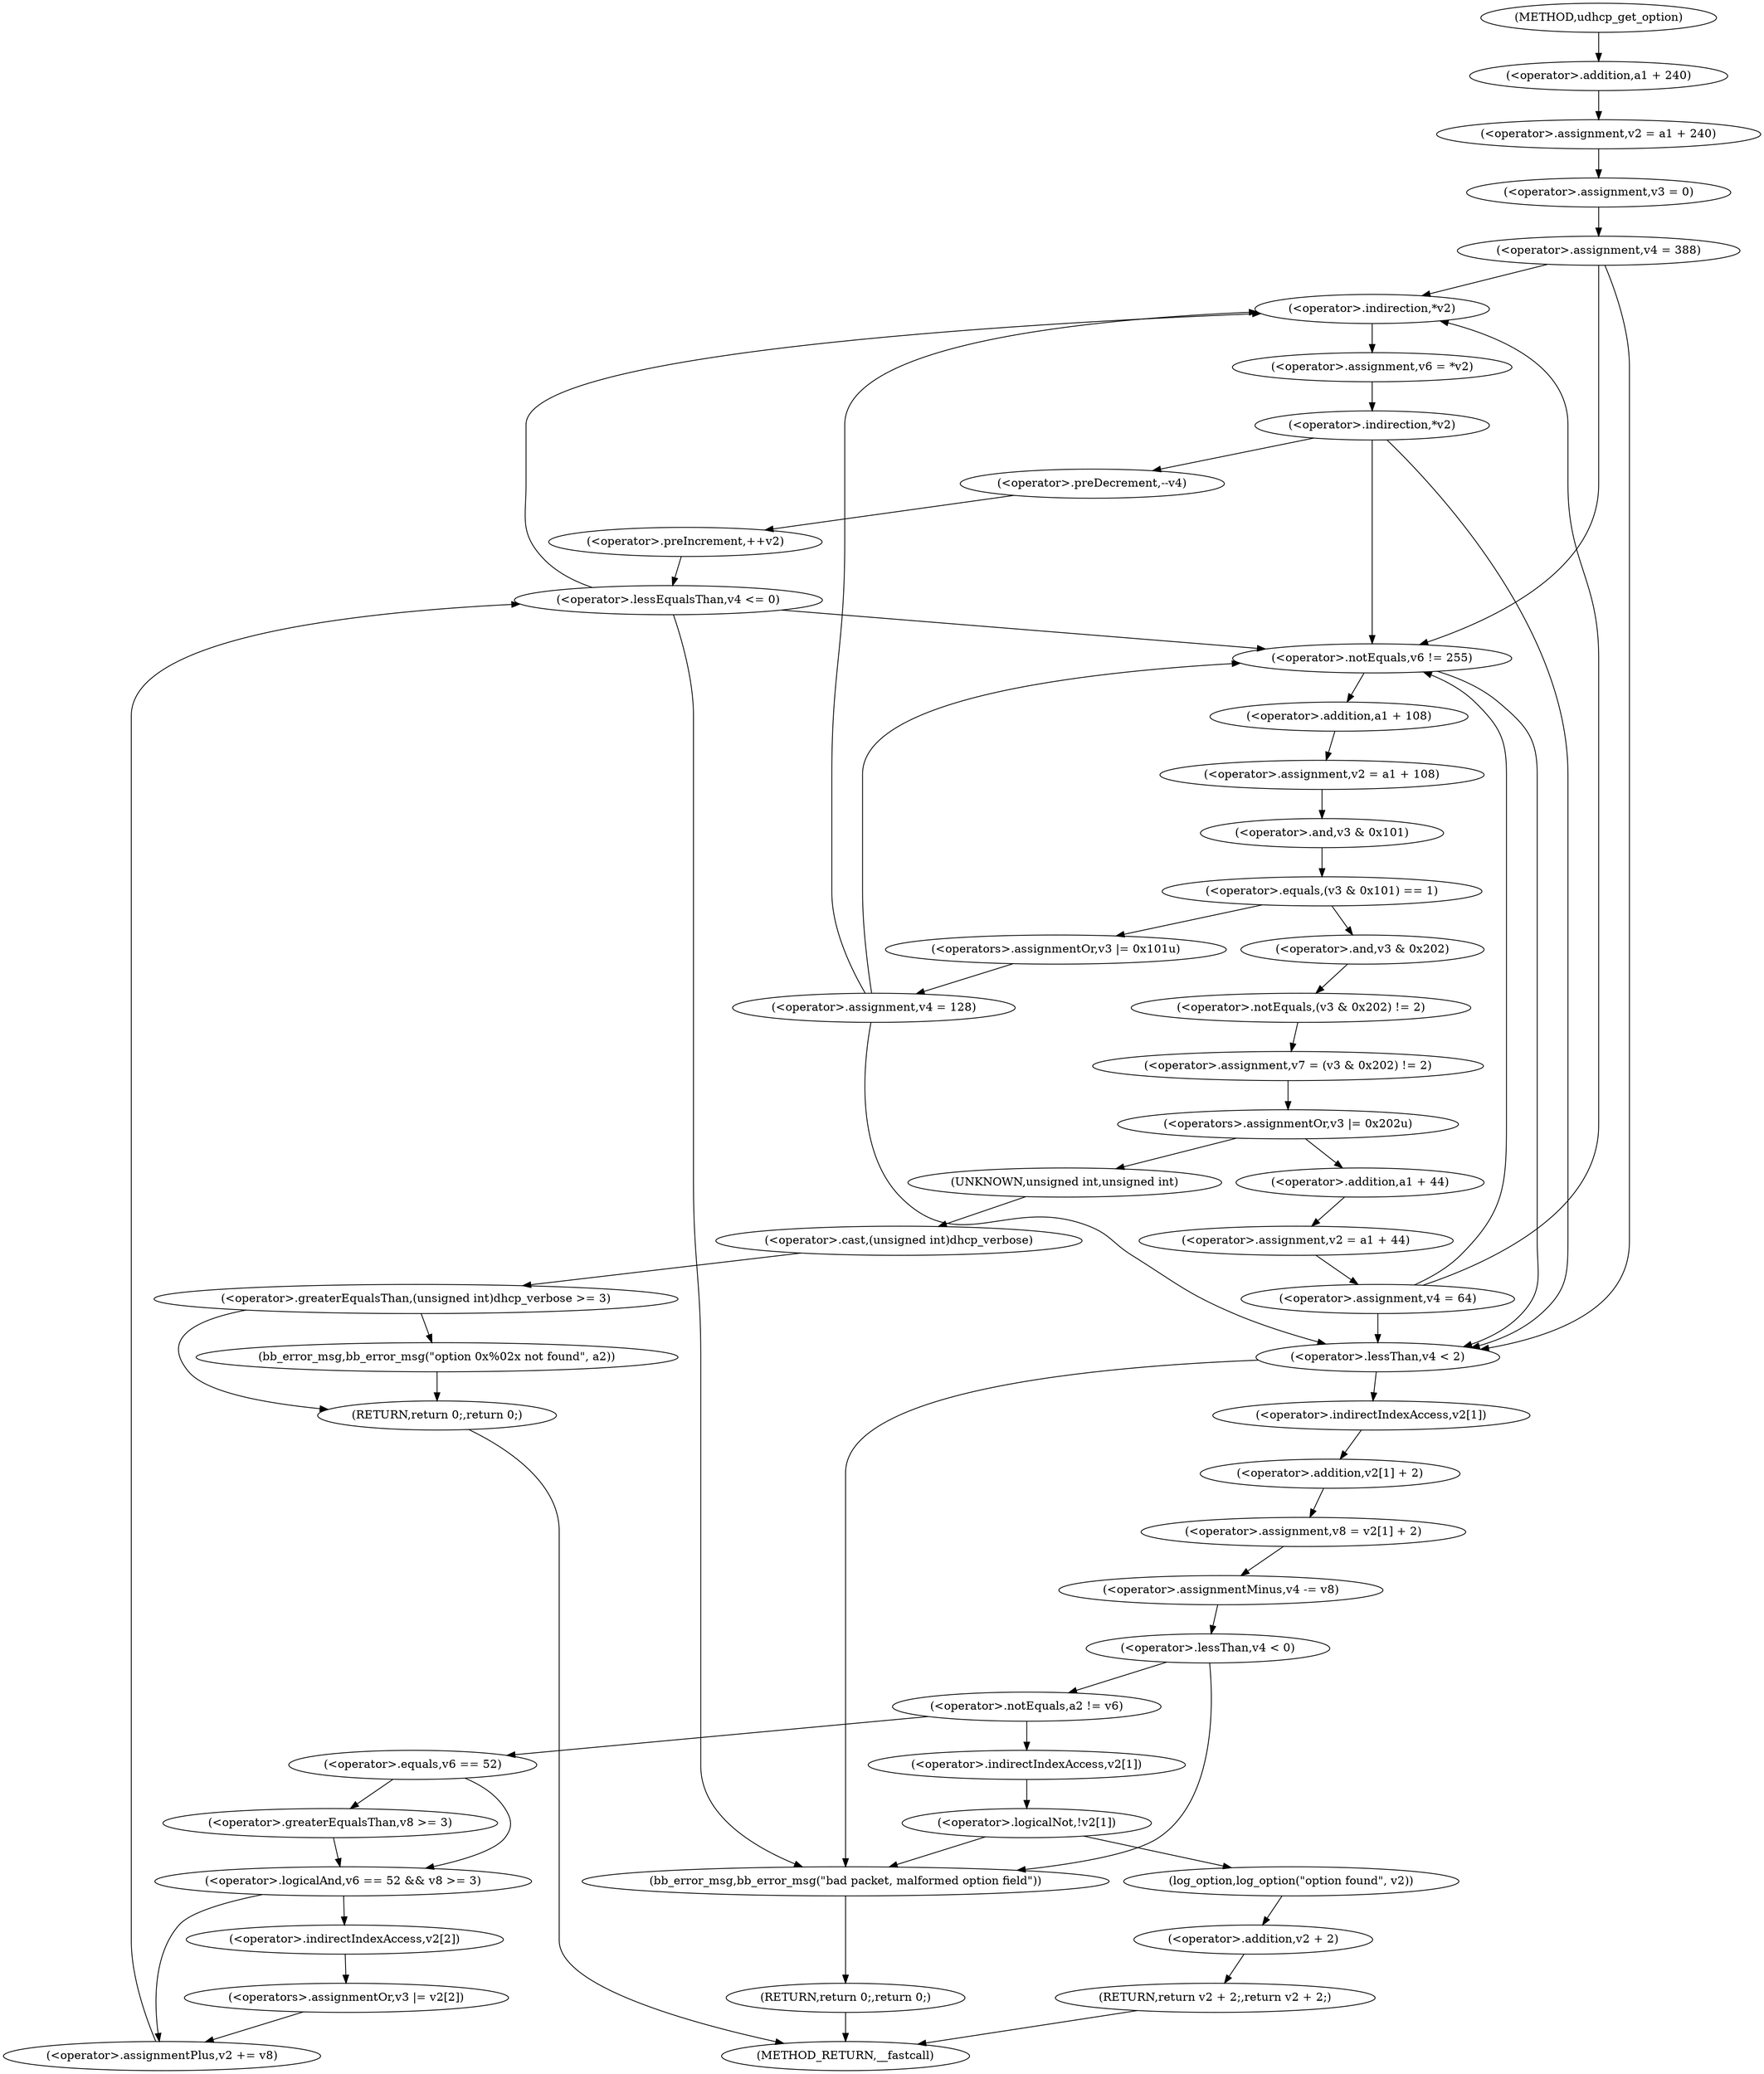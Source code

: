 digraph udhcp_get_option {  
"1000117" [label = "(<operator>.assignment,v2 = a1 + 240)" ]
"1000119" [label = "(<operator>.addition,a1 + 240)" ]
"1000122" [label = "(<operator>.assignment,v3 = 0)" ]
"1000125" [label = "(<operator>.assignment,v4 = 388)" ]
"1000134" [label = "(<operator>.assignment,v6 = *v2)" ]
"1000136" [label = "(<operator>.indirection,*v2)" ]
"1000139" [label = "(<operator>.indirection,*v2)" ]
"1000142" [label = "(<operator>.preDecrement,--v4)" ]
"1000144" [label = "(<operator>.preIncrement,++v2)" ]
"1000148" [label = "(<operator>.lessEqualsThan,v4 <= 0)" ]
"1000153" [label = "(<operator>.notEquals,v6 != 255)" ]
"1000157" [label = "(<operator>.assignment,v2 = a1 + 108)" ]
"1000159" [label = "(<operator>.addition,a1 + 108)" ]
"1000163" [label = "(<operator>.equals,(v3 & 0x101) == 1)" ]
"1000164" [label = "(<operator>.and,v3 & 0x101)" ]
"1000169" [label = "(<operators>.assignmentOr,v3 |= 0x101u)" ]
"1000172" [label = "(<operator>.assignment,v4 = 128)" ]
"1000177" [label = "(<operator>.assignment,v7 = (v3 & 0x202) != 2)" ]
"1000179" [label = "(<operator>.notEquals,(v3 & 0x202) != 2)" ]
"1000180" [label = "(<operator>.and,v3 & 0x202)" ]
"1000184" [label = "(<operators>.assignmentOr,v3 |= 0x202u)" ]
"1000191" [label = "(<operator>.greaterEqualsThan,(unsigned int)dhcp_verbose >= 3)" ]
"1000192" [label = "(<operator>.cast,(unsigned int)dhcp_verbose)" ]
"1000193" [label = "(UNKNOWN,unsigned int,unsigned int)" ]
"1000196" [label = "(bb_error_msg,bb_error_msg(\"option 0x%02x not found\", a2))" ]
"1000199" [label = "(RETURN,return 0;,return 0;)" ]
"1000201" [label = "(<operator>.assignment,v2 = a1 + 44)" ]
"1000203" [label = "(<operator>.addition,a1 + 44)" ]
"1000206" [label = "(<operator>.assignment,v4 = 64)" ]
"1000210" [label = "(<operator>.lessThan,v4 < 2)" ]
"1000214" [label = "(<operator>.assignment,v8 = v2[1] + 2)" ]
"1000216" [label = "(<operator>.addition,v2[1] + 2)" ]
"1000217" [label = "(<operator>.indirectIndexAccess,v2[1])" ]
"1000221" [label = "(<operator>.assignmentMinus,v4 -= v8)" ]
"1000225" [label = "(<operator>.lessThan,v4 < 0)" ]
"1000230" [label = "(<operator>.notEquals,a2 != v6)" ]
"1000235" [label = "(<operator>.logicalAnd,v6 == 52 && v8 >= 3)" ]
"1000236" [label = "(<operator>.equals,v6 == 52)" ]
"1000239" [label = "(<operator>.greaterEqualsThan,v8 >= 3)" ]
"1000242" [label = "(<operators>.assignmentOr,v3 |= v2[2])" ]
"1000244" [label = "(<operator>.indirectIndexAccess,v2[2])" ]
"1000247" [label = "(<operator>.assignmentPlus,v2 += v8)" ]
"1000252" [label = "(<operator>.logicalNot,!v2[1])" ]
"1000253" [label = "(<operator>.indirectIndexAccess,v2[1])" ]
"1000258" [label = "(bb_error_msg,bb_error_msg(\"bad packet, malformed option field\"))" ]
"1000260" [label = "(RETURN,return 0;,return 0;)" ]
"1000262" [label = "(log_option,log_option(\"option found\", v2))" ]
"1000265" [label = "(RETURN,return v2 + 2;,return v2 + 2;)" ]
"1000266" [label = "(<operator>.addition,v2 + 2)" ]
"1000107" [label = "(METHOD,udhcp_get_option)" ]
"1000269" [label = "(METHOD_RETURN,__fastcall)" ]
  "1000117" -> "1000122" 
  "1000119" -> "1000117" 
  "1000122" -> "1000125" 
  "1000125" -> "1000136" 
  "1000125" -> "1000153" 
  "1000125" -> "1000210" 
  "1000134" -> "1000139" 
  "1000136" -> "1000134" 
  "1000139" -> "1000153" 
  "1000139" -> "1000210" 
  "1000139" -> "1000142" 
  "1000142" -> "1000144" 
  "1000144" -> "1000148" 
  "1000148" -> "1000136" 
  "1000148" -> "1000153" 
  "1000148" -> "1000258" 
  "1000153" -> "1000210" 
  "1000153" -> "1000159" 
  "1000157" -> "1000164" 
  "1000159" -> "1000157" 
  "1000163" -> "1000169" 
  "1000163" -> "1000180" 
  "1000164" -> "1000163" 
  "1000169" -> "1000172" 
  "1000172" -> "1000136" 
  "1000172" -> "1000153" 
  "1000172" -> "1000210" 
  "1000177" -> "1000184" 
  "1000179" -> "1000177" 
  "1000180" -> "1000179" 
  "1000184" -> "1000193" 
  "1000184" -> "1000203" 
  "1000191" -> "1000196" 
  "1000191" -> "1000199" 
  "1000192" -> "1000191" 
  "1000193" -> "1000192" 
  "1000196" -> "1000199" 
  "1000199" -> "1000269" 
  "1000201" -> "1000206" 
  "1000203" -> "1000201" 
  "1000206" -> "1000136" 
  "1000206" -> "1000153" 
  "1000206" -> "1000210" 
  "1000210" -> "1000258" 
  "1000210" -> "1000217" 
  "1000214" -> "1000221" 
  "1000216" -> "1000214" 
  "1000217" -> "1000216" 
  "1000221" -> "1000225" 
  "1000225" -> "1000258" 
  "1000225" -> "1000230" 
  "1000230" -> "1000236" 
  "1000230" -> "1000253" 
  "1000235" -> "1000244" 
  "1000235" -> "1000247" 
  "1000236" -> "1000235" 
  "1000236" -> "1000239" 
  "1000239" -> "1000235" 
  "1000242" -> "1000247" 
  "1000244" -> "1000242" 
  "1000247" -> "1000148" 
  "1000252" -> "1000258" 
  "1000252" -> "1000262" 
  "1000253" -> "1000252" 
  "1000258" -> "1000260" 
  "1000260" -> "1000269" 
  "1000262" -> "1000266" 
  "1000265" -> "1000269" 
  "1000266" -> "1000265" 
  "1000107" -> "1000119" 
}
